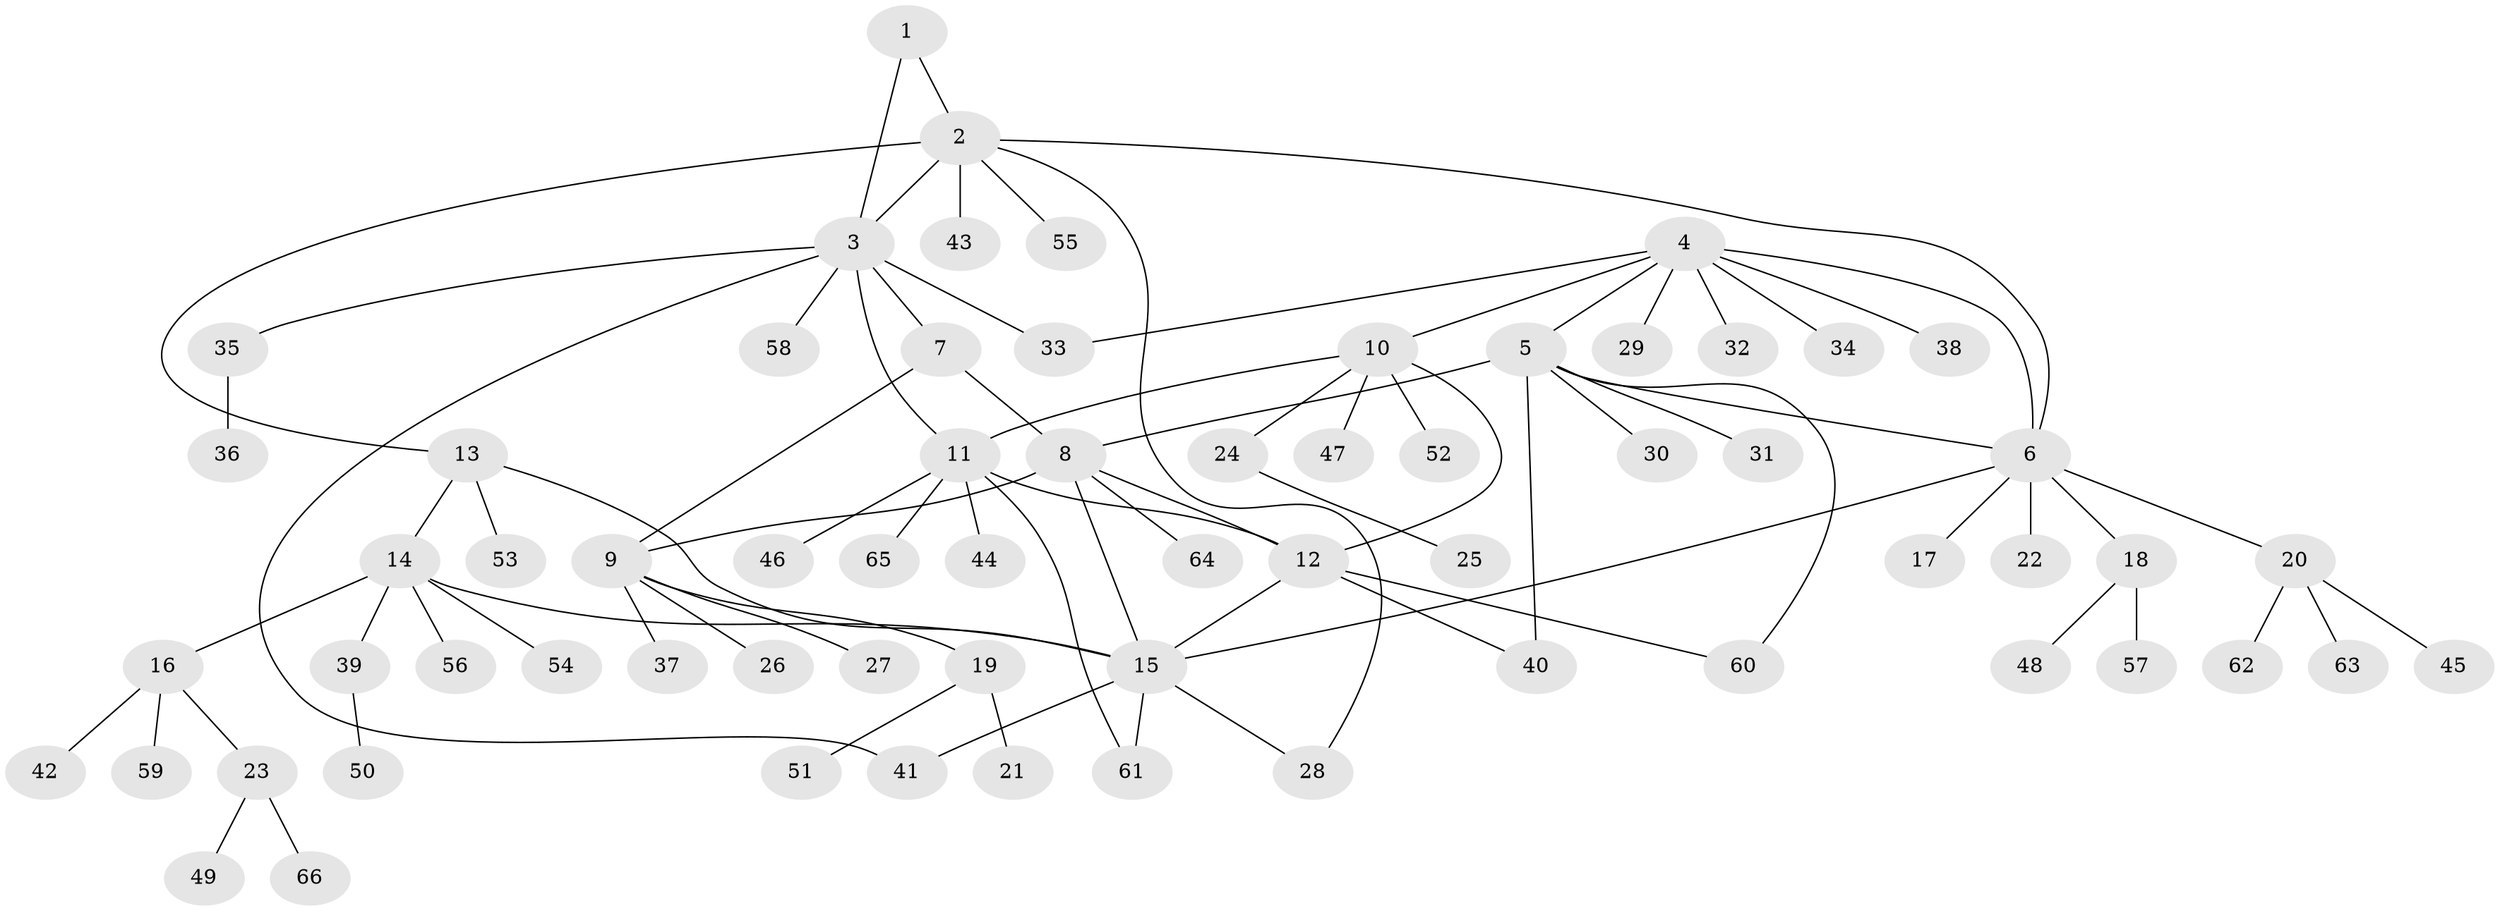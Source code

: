 // Generated by graph-tools (version 1.1) at 2025/37/03/09/25 02:37:32]
// undirected, 66 vertices, 82 edges
graph export_dot {
graph [start="1"]
  node [color=gray90,style=filled];
  1;
  2;
  3;
  4;
  5;
  6;
  7;
  8;
  9;
  10;
  11;
  12;
  13;
  14;
  15;
  16;
  17;
  18;
  19;
  20;
  21;
  22;
  23;
  24;
  25;
  26;
  27;
  28;
  29;
  30;
  31;
  32;
  33;
  34;
  35;
  36;
  37;
  38;
  39;
  40;
  41;
  42;
  43;
  44;
  45;
  46;
  47;
  48;
  49;
  50;
  51;
  52;
  53;
  54;
  55;
  56;
  57;
  58;
  59;
  60;
  61;
  62;
  63;
  64;
  65;
  66;
  1 -- 2;
  1 -- 3;
  2 -- 3;
  2 -- 6;
  2 -- 13;
  2 -- 28;
  2 -- 43;
  2 -- 55;
  3 -- 7;
  3 -- 11;
  3 -- 33;
  3 -- 35;
  3 -- 41;
  3 -- 58;
  4 -- 5;
  4 -- 6;
  4 -- 10;
  4 -- 29;
  4 -- 32;
  4 -- 33;
  4 -- 34;
  4 -- 38;
  5 -- 6;
  5 -- 8;
  5 -- 30;
  5 -- 31;
  5 -- 40;
  5 -- 60;
  6 -- 15;
  6 -- 17;
  6 -- 18;
  6 -- 20;
  6 -- 22;
  7 -- 8;
  7 -- 9;
  8 -- 9;
  8 -- 12;
  8 -- 15;
  8 -- 64;
  9 -- 19;
  9 -- 26;
  9 -- 27;
  9 -- 37;
  10 -- 11;
  10 -- 12;
  10 -- 24;
  10 -- 47;
  10 -- 52;
  11 -- 12;
  11 -- 44;
  11 -- 46;
  11 -- 61;
  11 -- 65;
  12 -- 15;
  12 -- 40;
  12 -- 60;
  13 -- 14;
  13 -- 15;
  13 -- 53;
  14 -- 15;
  14 -- 16;
  14 -- 39;
  14 -- 54;
  14 -- 56;
  15 -- 28;
  15 -- 41;
  15 -- 61;
  16 -- 23;
  16 -- 42;
  16 -- 59;
  18 -- 48;
  18 -- 57;
  19 -- 21;
  19 -- 51;
  20 -- 45;
  20 -- 62;
  20 -- 63;
  23 -- 49;
  23 -- 66;
  24 -- 25;
  35 -- 36;
  39 -- 50;
}
